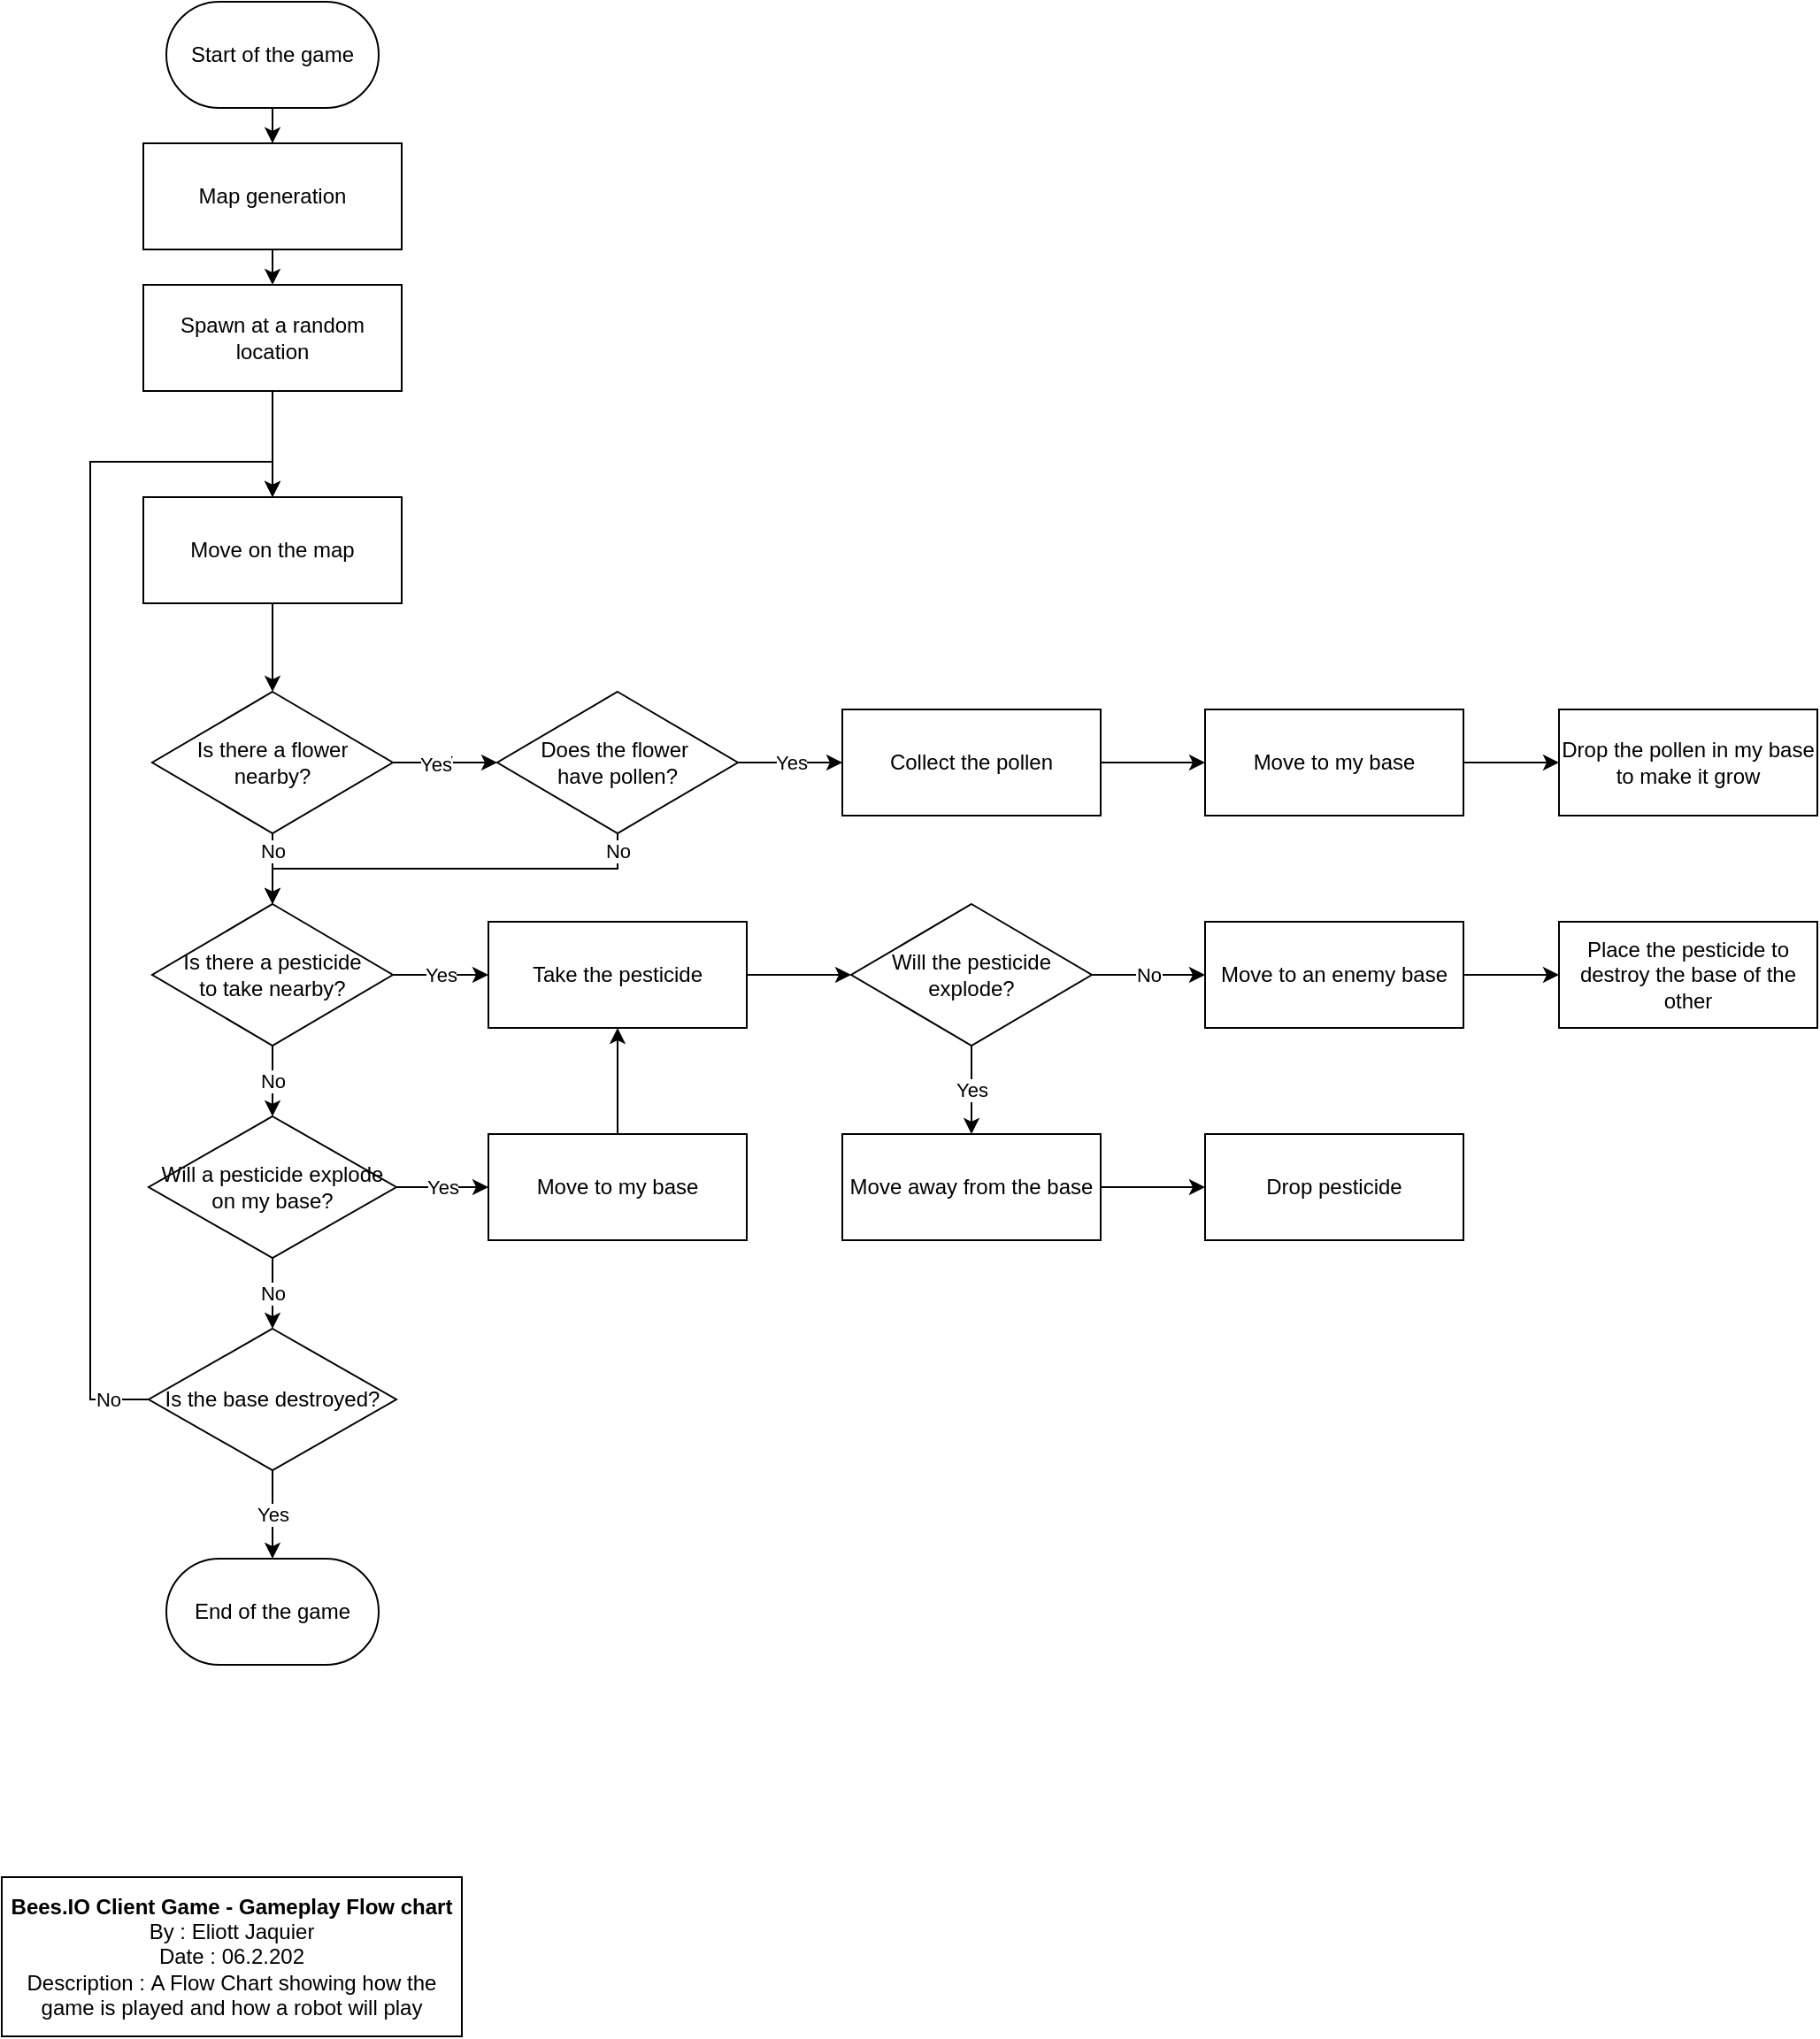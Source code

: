 <mxfile version="20.8.16" type="device"><diagram name="Page-1" id="3VH234LijuTk85YDrdV7"><mxGraphModel dx="629" dy="1113" grid="1" gridSize="10" guides="1" tooltips="1" connect="1" arrows="1" fold="1" page="1" pageScale="1" pageWidth="827" pageHeight="1169" math="0" shadow="0"><root><mxCell id="0"/><mxCell id="1" parent="0"/><mxCell id="yhgY6jK6VXjIL0Kh9S1b-7" style="edgeStyle=orthogonalEdgeStyle;rounded=0;orthogonalLoop=1;jettySize=auto;html=1;exitX=0.5;exitY=1;exitDx=0;exitDy=0;entryX=0.5;entryY=0;entryDx=0;entryDy=0;" edge="1" parent="1" source="yhgY6jK6VXjIL0Kh9S1b-1" target="yhgY6jK6VXjIL0Kh9S1b-6"><mxGeometry relative="1" as="geometry"/></mxCell><mxCell id="yhgY6jK6VXjIL0Kh9S1b-1" value="Start of the game" style="rounded=1;whiteSpace=wrap;html=1;arcSize=50;" vertex="1" parent="1"><mxGeometry x="103" y="10" width="120" height="60" as="geometry"/></mxCell><mxCell id="yhgY6jK6VXjIL0Kh9S1b-9" style="edgeStyle=orthogonalEdgeStyle;rounded=0;orthogonalLoop=1;jettySize=auto;html=1;exitX=0.5;exitY=1;exitDx=0;exitDy=0;entryX=0.5;entryY=0;entryDx=0;entryDy=0;" edge="1" parent="1" source="yhgY6jK6VXjIL0Kh9S1b-6" target="yhgY6jK6VXjIL0Kh9S1b-8"><mxGeometry relative="1" as="geometry"/></mxCell><mxCell id="yhgY6jK6VXjIL0Kh9S1b-6" value="Map generation" style="rounded=0;whiteSpace=wrap;html=1;" vertex="1" parent="1"><mxGeometry x="90" y="90" width="146" height="60" as="geometry"/></mxCell><mxCell id="yhgY6jK6VXjIL0Kh9S1b-11" style="edgeStyle=orthogonalEdgeStyle;rounded=0;orthogonalLoop=1;jettySize=auto;html=1;exitX=0.5;exitY=1;exitDx=0;exitDy=0;entryX=0.5;entryY=0;entryDx=0;entryDy=0;" edge="1" parent="1" source="yhgY6jK6VXjIL0Kh9S1b-8" target="yhgY6jK6VXjIL0Kh9S1b-10"><mxGeometry relative="1" as="geometry"/></mxCell><mxCell id="yhgY6jK6VXjIL0Kh9S1b-8" value="Spawn at a random location" style="rounded=0;whiteSpace=wrap;html=1;" vertex="1" parent="1"><mxGeometry x="90" y="170" width="146" height="60" as="geometry"/></mxCell><mxCell id="yhgY6jK6VXjIL0Kh9S1b-20" style="edgeStyle=orthogonalEdgeStyle;rounded=0;orthogonalLoop=1;jettySize=auto;html=1;exitX=0.5;exitY=1;exitDx=0;exitDy=0;entryX=0.5;entryY=0;entryDx=0;entryDy=0;" edge="1" parent="1" source="yhgY6jK6VXjIL0Kh9S1b-10" target="yhgY6jK6VXjIL0Kh9S1b-14"><mxGeometry relative="1" as="geometry"/></mxCell><mxCell id="yhgY6jK6VXjIL0Kh9S1b-10" value="Move on the map" style="rounded=0;whiteSpace=wrap;html=1;" vertex="1" parent="1"><mxGeometry x="90" y="290" width="146" height="60" as="geometry"/></mxCell><mxCell id="yhgY6jK6VXjIL0Kh9S1b-21" value="No" style="edgeStyle=orthogonalEdgeStyle;rounded=0;orthogonalLoop=1;jettySize=auto;html=1;exitX=0.5;exitY=1;exitDx=0;exitDy=0;entryX=0.5;entryY=0;entryDx=0;entryDy=0;" edge="1" parent="1" source="yhgY6jK6VXjIL0Kh9S1b-14" target="yhgY6jK6VXjIL0Kh9S1b-18"><mxGeometry x="-0.5" relative="1" as="geometry"><mxPoint as="offset"/></mxGeometry></mxCell><mxCell id="yhgY6jK6VXjIL0Kh9S1b-30" value="Y" style="edgeStyle=orthogonalEdgeStyle;rounded=0;orthogonalLoop=1;jettySize=auto;html=1;exitX=1;exitY=0.5;exitDx=0;exitDy=0;entryX=0;entryY=0.5;entryDx=0;entryDy=0;" edge="1" parent="1" source="yhgY6jK6VXjIL0Kh9S1b-14" target="yhgY6jK6VXjIL0Kh9S1b-29"><mxGeometry relative="1" as="geometry"/></mxCell><mxCell id="yhgY6jK6VXjIL0Kh9S1b-31" value="Yes" style="edgeLabel;html=1;align=center;verticalAlign=middle;resizable=0;points=[];" vertex="1" connectable="0" parent="yhgY6jK6VXjIL0Kh9S1b-30"><mxGeometry x="-0.193" y="-1" relative="1" as="geometry"><mxPoint as="offset"/></mxGeometry></mxCell><mxCell id="yhgY6jK6VXjIL0Kh9S1b-14" value="Is there a flower &lt;br&gt;nearby?" style="rhombus;whiteSpace=wrap;html=1;" vertex="1" parent="1"><mxGeometry x="95" y="400" width="136" height="80" as="geometry"/></mxCell><mxCell id="yhgY6jK6VXjIL0Kh9S1b-42" value="Yes" style="edgeStyle=orthogonalEdgeStyle;rounded=0;orthogonalLoop=1;jettySize=auto;html=1;exitX=1;exitY=0.5;exitDx=0;exitDy=0;entryX=0;entryY=0.5;entryDx=0;entryDy=0;" edge="1" parent="1" source="yhgY6jK6VXjIL0Kh9S1b-15" target="yhgY6jK6VXjIL0Kh9S1b-35"><mxGeometry relative="1" as="geometry"/></mxCell><mxCell id="yhgY6jK6VXjIL0Kh9S1b-45" value="No" style="edgeStyle=orthogonalEdgeStyle;rounded=0;orthogonalLoop=1;jettySize=auto;html=1;exitX=0.5;exitY=1;exitDx=0;exitDy=0;entryX=0.5;entryY=0;entryDx=0;entryDy=0;" edge="1" parent="1" source="yhgY6jK6VXjIL0Kh9S1b-15" target="yhgY6jK6VXjIL0Kh9S1b-36"><mxGeometry relative="1" as="geometry"/></mxCell><mxCell id="yhgY6jK6VXjIL0Kh9S1b-15" value="Will a pesticide explode on my base?" style="rhombus;whiteSpace=wrap;html=1;" vertex="1" parent="1"><mxGeometry x="93" y="640" width="140" height="80" as="geometry"/></mxCell><mxCell id="yhgY6jK6VXjIL0Kh9S1b-22" value="No" style="edgeStyle=orthogonalEdgeStyle;rounded=0;orthogonalLoop=1;jettySize=auto;html=1;exitX=0.5;exitY=1;exitDx=0;exitDy=0;entryX=0.5;entryY=0;entryDx=0;entryDy=0;" edge="1" parent="1" source="yhgY6jK6VXjIL0Kh9S1b-18" target="yhgY6jK6VXjIL0Kh9S1b-15"><mxGeometry relative="1" as="geometry"><mxPoint as="offset"/></mxGeometry></mxCell><mxCell id="yhgY6jK6VXjIL0Kh9S1b-34" value="Yes" style="edgeStyle=orthogonalEdgeStyle;rounded=0;orthogonalLoop=1;jettySize=auto;html=1;exitX=1;exitY=0.5;exitDx=0;exitDy=0;entryX=0;entryY=0.5;entryDx=0;entryDy=0;" edge="1" parent="1" source="yhgY6jK6VXjIL0Kh9S1b-18" target="yhgY6jK6VXjIL0Kh9S1b-33"><mxGeometry relative="1" as="geometry"/></mxCell><mxCell id="yhgY6jK6VXjIL0Kh9S1b-18" value="Is there a pesticide &lt;br&gt;to take nearby?" style="rhombus;whiteSpace=wrap;html=1;" vertex="1" parent="1"><mxGeometry x="95" y="520" width="136" height="80" as="geometry"/></mxCell><mxCell id="yhgY6jK6VXjIL0Kh9S1b-32" value="No" style="edgeStyle=orthogonalEdgeStyle;rounded=0;orthogonalLoop=1;jettySize=auto;html=1;entryX=0.5;entryY=0;entryDx=0;entryDy=0;" edge="1" parent="1" source="yhgY6jK6VXjIL0Kh9S1b-29" target="yhgY6jK6VXjIL0Kh9S1b-18"><mxGeometry x="-0.915" relative="1" as="geometry"><Array as="points"><mxPoint x="358" y="500"/><mxPoint x="163" y="500"/></Array><mxPoint as="offset"/></mxGeometry></mxCell><mxCell id="yhgY6jK6VXjIL0Kh9S1b-65" value="Yes" style="edgeStyle=orthogonalEdgeStyle;rounded=0;orthogonalLoop=1;jettySize=auto;html=1;exitX=1;exitY=0.5;exitDx=0;exitDy=0;entryX=0;entryY=0.5;entryDx=0;entryDy=0;" edge="1" parent="1" source="yhgY6jK6VXjIL0Kh9S1b-29" target="yhgY6jK6VXjIL0Kh9S1b-64"><mxGeometry relative="1" as="geometry"/></mxCell><mxCell id="yhgY6jK6VXjIL0Kh9S1b-29" value="&lt;div&gt;Does the flower&amp;nbsp;&lt;/div&gt;&lt;div&gt;have&amp;nbsp;&lt;span style=&quot;background-color: initial;&quot;&gt;pollen?&lt;/span&gt;&lt;/div&gt;" style="rhombus;whiteSpace=wrap;html=1;" vertex="1" parent="1"><mxGeometry x="290" y="400" width="136" height="80" as="geometry"/></mxCell><mxCell id="yhgY6jK6VXjIL0Kh9S1b-51" style="edgeStyle=orthogonalEdgeStyle;rounded=0;orthogonalLoop=1;jettySize=auto;html=1;exitX=1;exitY=0.5;exitDx=0;exitDy=0;entryX=0;entryY=0.5;entryDx=0;entryDy=0;" edge="1" parent="1" source="yhgY6jK6VXjIL0Kh9S1b-33" target="yhgY6jK6VXjIL0Kh9S1b-50"><mxGeometry relative="1" as="geometry"/></mxCell><mxCell id="yhgY6jK6VXjIL0Kh9S1b-33" value="Take the&amp;nbsp;pesticide" style="rounded=0;whiteSpace=wrap;html=1;" vertex="1" parent="1"><mxGeometry x="285" y="530" width="146" height="60" as="geometry"/></mxCell><mxCell id="yhgY6jK6VXjIL0Kh9S1b-49" style="edgeStyle=orthogonalEdgeStyle;rounded=0;orthogonalLoop=1;jettySize=auto;html=1;exitX=0.5;exitY=0;exitDx=0;exitDy=0;entryX=0.5;entryY=1;entryDx=0;entryDy=0;" edge="1" parent="1" source="yhgY6jK6VXjIL0Kh9S1b-35" target="yhgY6jK6VXjIL0Kh9S1b-33"><mxGeometry relative="1" as="geometry"/></mxCell><mxCell id="yhgY6jK6VXjIL0Kh9S1b-35" value="Move to my base" style="rounded=0;whiteSpace=wrap;html=1;" vertex="1" parent="1"><mxGeometry x="285" y="650" width="146" height="60" as="geometry"/></mxCell><mxCell id="yhgY6jK6VXjIL0Kh9S1b-59" value="No" style="edgeStyle=orthogonalEdgeStyle;rounded=0;orthogonalLoop=1;jettySize=auto;html=1;exitX=0;exitY=0.5;exitDx=0;exitDy=0;entryX=0.5;entryY=0;entryDx=0;entryDy=0;" edge="1" parent="1" source="yhgY6jK6VXjIL0Kh9S1b-36" target="yhgY6jK6VXjIL0Kh9S1b-10"><mxGeometry x="-0.933" relative="1" as="geometry"><Array as="points"><mxPoint x="60" y="800"/><mxPoint x="60" y="270"/><mxPoint x="163" y="270"/></Array><mxPoint as="offset"/></mxGeometry></mxCell><mxCell id="yhgY6jK6VXjIL0Kh9S1b-61" value="Yes" style="edgeStyle=orthogonalEdgeStyle;rounded=0;orthogonalLoop=1;jettySize=auto;html=1;exitX=0.5;exitY=1;exitDx=0;exitDy=0;entryX=0.5;entryY=0;entryDx=0;entryDy=0;" edge="1" parent="1" source="yhgY6jK6VXjIL0Kh9S1b-36" target="yhgY6jK6VXjIL0Kh9S1b-60"><mxGeometry relative="1" as="geometry"/></mxCell><mxCell id="yhgY6jK6VXjIL0Kh9S1b-36" value="&lt;div&gt;Is the base&amp;nbsp;&lt;span style=&quot;background-color: initial;&quot;&gt;destroyed?&lt;/span&gt;&lt;/div&gt;" style="rhombus;whiteSpace=wrap;html=1;" vertex="1" parent="1"><mxGeometry x="93" y="760" width="140" height="80" as="geometry"/></mxCell><mxCell id="yhgY6jK6VXjIL0Kh9S1b-40" style="edgeStyle=orthogonalEdgeStyle;rounded=0;orthogonalLoop=1;jettySize=auto;html=1;exitX=1;exitY=0.5;exitDx=0;exitDy=0;entryX=0;entryY=0.5;entryDx=0;entryDy=0;" edge="1" parent="1" source="yhgY6jK6VXjIL0Kh9S1b-37" target="yhgY6jK6VXjIL0Kh9S1b-39"><mxGeometry relative="1" as="geometry"/></mxCell><mxCell id="yhgY6jK6VXjIL0Kh9S1b-37" value="Move to an enemy base" style="rounded=0;whiteSpace=wrap;html=1;" vertex="1" parent="1"><mxGeometry x="690" y="530" width="146" height="60" as="geometry"/></mxCell><mxCell id="yhgY6jK6VXjIL0Kh9S1b-39" value="Place the pesticide to destroy the base of the other" style="rounded=0;whiteSpace=wrap;html=1;" vertex="1" parent="1"><mxGeometry x="890" y="530" width="146" height="60" as="geometry"/></mxCell><mxCell id="yhgY6jK6VXjIL0Kh9S1b-52" value="No" style="edgeStyle=orthogonalEdgeStyle;rounded=0;orthogonalLoop=1;jettySize=auto;html=1;exitX=1;exitY=0.5;exitDx=0;exitDy=0;entryX=0;entryY=0.5;entryDx=0;entryDy=0;" edge="1" parent="1" source="yhgY6jK6VXjIL0Kh9S1b-50" target="yhgY6jK6VXjIL0Kh9S1b-37"><mxGeometry relative="1" as="geometry"/></mxCell><mxCell id="yhgY6jK6VXjIL0Kh9S1b-55" value="Yes" style="edgeStyle=orthogonalEdgeStyle;rounded=0;orthogonalLoop=1;jettySize=auto;html=1;exitX=0.5;exitY=1;exitDx=0;exitDy=0;" edge="1" parent="1" source="yhgY6jK6VXjIL0Kh9S1b-50" target="yhgY6jK6VXjIL0Kh9S1b-54"><mxGeometry relative="1" as="geometry"/></mxCell><mxCell id="yhgY6jK6VXjIL0Kh9S1b-50" value="&lt;div&gt;Will the pesticide&lt;/div&gt;&lt;div&gt;explode?&lt;/div&gt;" style="rhombus;whiteSpace=wrap;html=1;" vertex="1" parent="1"><mxGeometry x="490" y="520" width="136" height="80" as="geometry"/></mxCell><mxCell id="yhgY6jK6VXjIL0Kh9S1b-57" style="edgeStyle=orthogonalEdgeStyle;rounded=0;orthogonalLoop=1;jettySize=auto;html=1;exitX=1;exitY=0.5;exitDx=0;exitDy=0;entryX=0;entryY=0.5;entryDx=0;entryDy=0;" edge="1" parent="1" source="yhgY6jK6VXjIL0Kh9S1b-54" target="yhgY6jK6VXjIL0Kh9S1b-56"><mxGeometry relative="1" as="geometry"/></mxCell><mxCell id="yhgY6jK6VXjIL0Kh9S1b-54" value="Move away from the base" style="rounded=0;whiteSpace=wrap;html=1;" vertex="1" parent="1"><mxGeometry x="485" y="650" width="146" height="60" as="geometry"/></mxCell><mxCell id="yhgY6jK6VXjIL0Kh9S1b-56" value="Drop&amp;nbsp;pesticide" style="rounded=0;whiteSpace=wrap;html=1;" vertex="1" parent="1"><mxGeometry x="690" y="650" width="146" height="60" as="geometry"/></mxCell><mxCell id="yhgY6jK6VXjIL0Kh9S1b-60" value="End of the game" style="rounded=1;whiteSpace=wrap;html=1;arcSize=50;" vertex="1" parent="1"><mxGeometry x="103" y="890" width="120" height="60" as="geometry"/></mxCell><mxCell id="yhgY6jK6VXjIL0Kh9S1b-67" style="edgeStyle=orthogonalEdgeStyle;rounded=0;orthogonalLoop=1;jettySize=auto;html=1;exitX=1;exitY=0.5;exitDx=0;exitDy=0;entryX=0;entryY=0.5;entryDx=0;entryDy=0;" edge="1" parent="1" source="yhgY6jK6VXjIL0Kh9S1b-64"><mxGeometry relative="1" as="geometry"><mxPoint x="690" y="440" as="targetPoint"/></mxGeometry></mxCell><mxCell id="yhgY6jK6VXjIL0Kh9S1b-64" value="Collect the pollen" style="rounded=0;whiteSpace=wrap;html=1;" vertex="1" parent="1"><mxGeometry x="485" y="410" width="146" height="60" as="geometry"/></mxCell><mxCell id="yhgY6jK6VXjIL0Kh9S1b-71" style="edgeStyle=orthogonalEdgeStyle;rounded=0;orthogonalLoop=1;jettySize=auto;html=1;exitX=1;exitY=0.5;exitDx=0;exitDy=0;entryX=0;entryY=0.5;entryDx=0;entryDy=0;" edge="1" parent="1" source="yhgY6jK6VXjIL0Kh9S1b-69" target="yhgY6jK6VXjIL0Kh9S1b-70"><mxGeometry relative="1" as="geometry"/></mxCell><mxCell id="yhgY6jK6VXjIL0Kh9S1b-69" value="Move to my base" style="rounded=0;whiteSpace=wrap;html=1;" vertex="1" parent="1"><mxGeometry x="690" y="410" width="146" height="60" as="geometry"/></mxCell><mxCell id="yhgY6jK6VXjIL0Kh9S1b-70" value="Drop the pollen in my base to make it grow" style="rounded=0;whiteSpace=wrap;html=1;" vertex="1" parent="1"><mxGeometry x="890" y="410" width="146" height="60" as="geometry"/></mxCell><mxCell id="yhgY6jK6VXjIL0Kh9S1b-72" value="&lt;b&gt;Bees.IO Client Game - Gameplay Flow chart&lt;/b&gt;&lt;br&gt;By : Eliott Jaquier&lt;br&gt;Date : 06.2.202&lt;br&gt;Description :&amp;nbsp;A Flow Chart showing how the game is played and how a robot will play" style="rounded=0;whiteSpace=wrap;html=1;" vertex="1" parent="1"><mxGeometry x="10" y="1070" width="260" height="90" as="geometry"/></mxCell></root></mxGraphModel></diagram></mxfile>